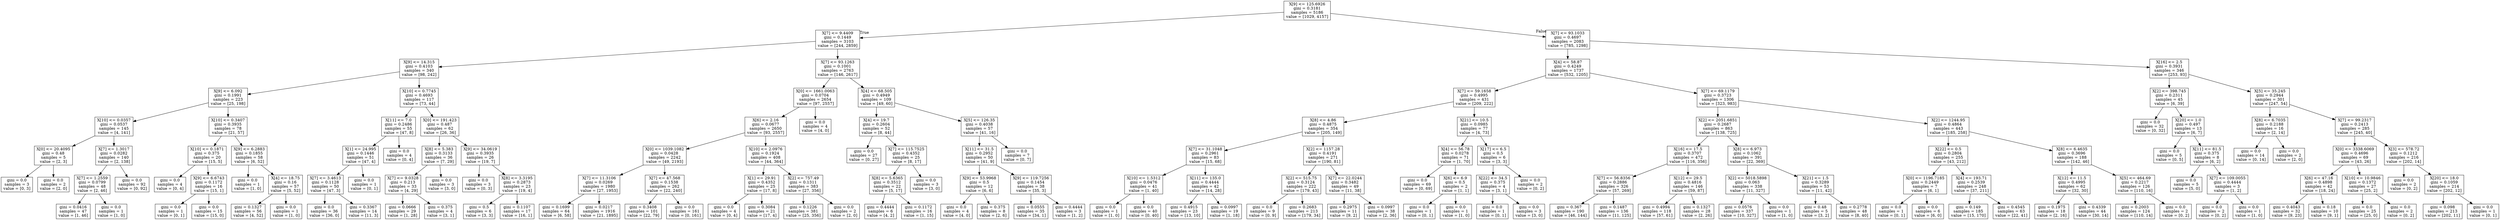 digraph Tree {
node [shape=box] ;
0 [label="X[9] <= 125.6926\ngini = 0.3181\nsamples = 5186\nvalue = [1029, 4157]"] ;
1 [label="X[7] <= 9.4409\ngini = 0.1449\nsamples = 3103\nvalue = [244, 2859]"] ;
0 -> 1 [labeldistance=2.5, labelangle=45, headlabel="True"] ;
2 [label="X[9] <= 14.315\ngini = 0.4103\nsamples = 340\nvalue = [98, 242]"] ;
1 -> 2 ;
3 [label="X[9] <= 6.092\ngini = 0.1991\nsamples = 223\nvalue = [25, 198]"] ;
2 -> 3 ;
4 [label="X[10] <= 0.0357\ngini = 0.0537\nsamples = 145\nvalue = [4, 141]"] ;
3 -> 4 ;
5 [label="X[0] <= 20.4095\ngini = 0.48\nsamples = 5\nvalue = [2, 3]"] ;
4 -> 5 ;
6 [label="gini = 0.0\nsamples = 3\nvalue = [0, 3]"] ;
5 -> 6 ;
7 [label="gini = 0.0\nsamples = 2\nvalue = [2, 0]"] ;
5 -> 7 ;
8 [label="X[7] <= 1.3017\ngini = 0.0282\nsamples = 140\nvalue = [2, 138]"] ;
4 -> 8 ;
9 [label="X[7] <= 1.2559\ngini = 0.0799\nsamples = 48\nvalue = [2, 46]"] ;
8 -> 9 ;
10 [label="gini = 0.0416\nsamples = 47\nvalue = [1, 46]"] ;
9 -> 10 ;
11 [label="gini = 0.0\nsamples = 1\nvalue = [1, 0]"] ;
9 -> 11 ;
12 [label="gini = 0.0\nsamples = 92\nvalue = [0, 92]"] ;
8 -> 12 ;
13 [label="X[10] <= 0.3407\ngini = 0.3935\nsamples = 78\nvalue = [21, 57]"] ;
3 -> 13 ;
14 [label="X[10] <= 0.1871\ngini = 0.375\nsamples = 20\nvalue = [15, 5]"] ;
13 -> 14 ;
15 [label="gini = 0.0\nsamples = 4\nvalue = [0, 4]"] ;
14 -> 15 ;
16 [label="X[9] <= 6.6743\ngini = 0.1172\nsamples = 16\nvalue = [15, 1]"] ;
14 -> 16 ;
17 [label="gini = 0.0\nsamples = 1\nvalue = [0, 1]"] ;
16 -> 17 ;
18 [label="gini = 0.0\nsamples = 15\nvalue = [15, 0]"] ;
16 -> 18 ;
19 [label="X[9] <= 6.2883\ngini = 0.1855\nsamples = 58\nvalue = [6, 52]"] ;
13 -> 19 ;
20 [label="gini = 0.0\nsamples = 1\nvalue = [1, 0]"] ;
19 -> 20 ;
21 [label="X[4] <= 18.75\ngini = 0.16\nsamples = 57\nvalue = [5, 52]"] ;
19 -> 21 ;
22 [label="gini = 0.1327\nsamples = 56\nvalue = [4, 52]"] ;
21 -> 22 ;
23 [label="gini = 0.0\nsamples = 1\nvalue = [1, 0]"] ;
21 -> 23 ;
24 [label="X[10] <= 0.7745\ngini = 0.4693\nsamples = 117\nvalue = [73, 44]"] ;
2 -> 24 ;
25 [label="X[11] <= 7.0\ngini = 0.2486\nsamples = 55\nvalue = [47, 8]"] ;
24 -> 25 ;
26 [label="X[1] <= 24.995\ngini = 0.1446\nsamples = 51\nvalue = [47, 4]"] ;
25 -> 26 ;
27 [label="X[7] <= 3.4613\ngini = 0.1128\nsamples = 50\nvalue = [47, 3]"] ;
26 -> 27 ;
28 [label="gini = 0.0\nsamples = 36\nvalue = [36, 0]"] ;
27 -> 28 ;
29 [label="gini = 0.3367\nsamples = 14\nvalue = [11, 3]"] ;
27 -> 29 ;
30 [label="gini = 0.0\nsamples = 1\nvalue = [0, 1]"] ;
26 -> 30 ;
31 [label="gini = 0.0\nsamples = 4\nvalue = [0, 4]"] ;
25 -> 31 ;
32 [label="X[0] <= 191.423\ngini = 0.487\nsamples = 62\nvalue = [26, 36]"] ;
24 -> 32 ;
33 [label="X[8] <= 5.383\ngini = 0.3133\nsamples = 36\nvalue = [7, 29]"] ;
32 -> 33 ;
34 [label="X[7] <= 9.0328\ngini = 0.213\nsamples = 33\nvalue = [4, 29]"] ;
33 -> 34 ;
35 [label="gini = 0.0666\nsamples = 29\nvalue = [1, 28]"] ;
34 -> 35 ;
36 [label="gini = 0.375\nsamples = 4\nvalue = [3, 1]"] ;
34 -> 36 ;
37 [label="gini = 0.0\nsamples = 3\nvalue = [3, 0]"] ;
33 -> 37 ;
38 [label="X[9] <= 34.0619\ngini = 0.3935\nsamples = 26\nvalue = [19, 7]"] ;
32 -> 38 ;
39 [label="gini = 0.0\nsamples = 3\nvalue = [0, 3]"] ;
38 -> 39 ;
40 [label="X[8] <= 3.3195\ngini = 0.2873\nsamples = 23\nvalue = [19, 4]"] ;
38 -> 40 ;
41 [label="gini = 0.5\nsamples = 6\nvalue = [3, 3]"] ;
40 -> 41 ;
42 [label="gini = 0.1107\nsamples = 17\nvalue = [16, 1]"] ;
40 -> 42 ;
43 [label="X[7] <= 93.1263\ngini = 0.1001\nsamples = 2763\nvalue = [146, 2617]"] ;
1 -> 43 ;
44 [label="X[0] <= 1661.0063\ngini = 0.0704\nsamples = 2654\nvalue = [97, 2557]"] ;
43 -> 44 ;
45 [label="X[6] <= 2.16\ngini = 0.0677\nsamples = 2650\nvalue = [93, 2557]"] ;
44 -> 45 ;
46 [label="X[0] <= 1039.1082\ngini = 0.0428\nsamples = 2242\nvalue = [49, 2193]"] ;
45 -> 46 ;
47 [label="X[7] <= 11.3106\ngini = 0.0269\nsamples = 1980\nvalue = [27, 1953]"] ;
46 -> 47 ;
48 [label="gini = 0.1699\nsamples = 64\nvalue = [6, 58]"] ;
47 -> 48 ;
49 [label="gini = 0.0217\nsamples = 1916\nvalue = [21, 1895]"] ;
47 -> 49 ;
50 [label="X[7] <= 47.568\ngini = 0.1538\nsamples = 262\nvalue = [22, 240]"] ;
46 -> 50 ;
51 [label="gini = 0.3408\nsamples = 101\nvalue = [22, 79]"] ;
50 -> 51 ;
52 [label="gini = 0.0\nsamples = 161\nvalue = [0, 161]"] ;
50 -> 52 ;
53 [label="X[10] <= 2.0976\ngini = 0.1924\nsamples = 408\nvalue = [44, 364]"] ;
45 -> 53 ;
54 [label="X[1] <= 29.91\ngini = 0.4352\nsamples = 25\nvalue = [17, 8]"] ;
53 -> 54 ;
55 [label="gini = 0.0\nsamples = 4\nvalue = [0, 4]"] ;
54 -> 55 ;
56 [label="gini = 0.3084\nsamples = 21\nvalue = [17, 4]"] ;
54 -> 56 ;
57 [label="X[2] <= 757.49\ngini = 0.1311\nsamples = 383\nvalue = [27, 356]"] ;
53 -> 57 ;
58 [label="gini = 0.1226\nsamples = 381\nvalue = [25, 356]"] ;
57 -> 58 ;
59 [label="gini = 0.0\nsamples = 2\nvalue = [2, 0]"] ;
57 -> 59 ;
60 [label="gini = 0.0\nsamples = 4\nvalue = [4, 0]"] ;
44 -> 60 ;
61 [label="X[4] <= 68.505\ngini = 0.4949\nsamples = 109\nvalue = [49, 60]"] ;
43 -> 61 ;
62 [label="X[4] <= 19.7\ngini = 0.2604\nsamples = 52\nvalue = [8, 44]"] ;
61 -> 62 ;
63 [label="gini = 0.0\nsamples = 27\nvalue = [0, 27]"] ;
62 -> 63 ;
64 [label="X[7] <= 115.7525\ngini = 0.4352\nsamples = 25\nvalue = [8, 17]"] ;
62 -> 64 ;
65 [label="X[8] <= 5.6365\ngini = 0.3512\nsamples = 22\nvalue = [5, 17]"] ;
64 -> 65 ;
66 [label="gini = 0.4444\nsamples = 6\nvalue = [4, 2]"] ;
65 -> 66 ;
67 [label="gini = 0.1172\nsamples = 16\nvalue = [1, 15]"] ;
65 -> 67 ;
68 [label="gini = 0.0\nsamples = 3\nvalue = [3, 0]"] ;
64 -> 68 ;
69 [label="X[5] <= 126.35\ngini = 0.4038\nsamples = 57\nvalue = [41, 16]"] ;
61 -> 69 ;
70 [label="X[11] <= 31.5\ngini = 0.2952\nsamples = 50\nvalue = [41, 9]"] ;
69 -> 70 ;
71 [label="X[9] <= 53.9968\ngini = 0.5\nsamples = 12\nvalue = [6, 6]"] ;
70 -> 71 ;
72 [label="gini = 0.0\nsamples = 4\nvalue = [4, 0]"] ;
71 -> 72 ;
73 [label="gini = 0.375\nsamples = 8\nvalue = [2, 6]"] ;
71 -> 73 ;
74 [label="X[9] <= 119.7256\ngini = 0.1454\nsamples = 38\nvalue = [35, 3]"] ;
70 -> 74 ;
75 [label="gini = 0.0555\nsamples = 35\nvalue = [34, 1]"] ;
74 -> 75 ;
76 [label="gini = 0.4444\nsamples = 3\nvalue = [1, 2]"] ;
74 -> 76 ;
77 [label="gini = 0.0\nsamples = 7\nvalue = [0, 7]"] ;
69 -> 77 ;
78 [label="X[7] <= 93.1033\ngini = 0.4697\nsamples = 2083\nvalue = [785, 1298]"] ;
0 -> 78 [labeldistance=2.5, labelangle=-45, headlabel="False"] ;
79 [label="X[4] <= 58.87\ngini = 0.4249\nsamples = 1737\nvalue = [532, 1205]"] ;
78 -> 79 ;
80 [label="X[7] <= 59.1658\ngini = 0.4995\nsamples = 431\nvalue = [209, 222]"] ;
79 -> 80 ;
81 [label="X[8] <= 4.86\ngini = 0.4875\nsamples = 354\nvalue = [205, 149]"] ;
80 -> 81 ;
82 [label="X[7] <= 31.1048\ngini = 0.2961\nsamples = 83\nvalue = [15, 68]"] ;
81 -> 82 ;
83 [label="X[10] <= 1.5312\ngini = 0.0476\nsamples = 41\nvalue = [1, 40]"] ;
82 -> 83 ;
84 [label="gini = 0.0\nsamples = 1\nvalue = [1, 0]"] ;
83 -> 84 ;
85 [label="gini = 0.0\nsamples = 40\nvalue = [0, 40]"] ;
83 -> 85 ;
86 [label="X[11] <= 135.0\ngini = 0.4444\nsamples = 42\nvalue = [14, 28]"] ;
82 -> 86 ;
87 [label="gini = 0.4915\nsamples = 23\nvalue = [13, 10]"] ;
86 -> 87 ;
88 [label="gini = 0.0997\nsamples = 19\nvalue = [1, 18]"] ;
86 -> 88 ;
89 [label="X[2] <= 1157.28\ngini = 0.4191\nsamples = 271\nvalue = [190, 81]"] ;
81 -> 89 ;
90 [label="X[2] <= 515.75\ngini = 0.3124\nsamples = 222\nvalue = [179, 43]"] ;
89 -> 90 ;
91 [label="gini = 0.0\nsamples = 9\nvalue = [0, 9]"] ;
90 -> 91 ;
92 [label="gini = 0.2683\nsamples = 213\nvalue = [179, 34]"] ;
90 -> 92 ;
93 [label="X[7] <= 22.0244\ngini = 0.3482\nsamples = 49\nvalue = [11, 38]"] ;
89 -> 93 ;
94 [label="gini = 0.2975\nsamples = 11\nvalue = [9, 2]"] ;
93 -> 94 ;
95 [label="gini = 0.0997\nsamples = 38\nvalue = [2, 36]"] ;
93 -> 95 ;
96 [label="X[21] <= 10.5\ngini = 0.0985\nsamples = 77\nvalue = [4, 73]"] ;
80 -> 96 ;
97 [label="X[4] <= 56.78\ngini = 0.0278\nsamples = 71\nvalue = [1, 70]"] ;
96 -> 97 ;
98 [label="gini = 0.0\nsamples = 69\nvalue = [0, 69]"] ;
97 -> 98 ;
99 [label="X[6] <= 6.9\ngini = 0.5\nsamples = 2\nvalue = [1, 1]"] ;
97 -> 99 ;
100 [label="gini = 0.0\nsamples = 1\nvalue = [0, 1]"] ;
99 -> 100 ;
101 [label="gini = 0.0\nsamples = 1\nvalue = [1, 0]"] ;
99 -> 101 ;
102 [label="X[17] <= 6.5\ngini = 0.5\nsamples = 6\nvalue = [3, 3]"] ;
96 -> 102 ;
103 [label="X[22] <= 34.5\ngini = 0.375\nsamples = 4\nvalue = [3, 1]"] ;
102 -> 103 ;
104 [label="gini = 0.0\nsamples = 1\nvalue = [0, 1]"] ;
103 -> 104 ;
105 [label="gini = 0.0\nsamples = 3\nvalue = [3, 0]"] ;
103 -> 105 ;
106 [label="gini = 0.0\nsamples = 2\nvalue = [0, 2]"] ;
102 -> 106 ;
107 [label="X[7] <= 69.1179\ngini = 0.3723\nsamples = 1306\nvalue = [323, 983]"] ;
79 -> 107 ;
108 [label="X[2] <= 2051.6851\ngini = 0.2687\nsamples = 863\nvalue = [138, 725]"] ;
107 -> 108 ;
109 [label="X[16] <= 17.5\ngini = 0.3707\nsamples = 472\nvalue = [116, 356]"] ;
108 -> 109 ;
110 [label="X[7] <= 56.8356\ngini = 0.2886\nsamples = 326\nvalue = [57, 269]"] ;
109 -> 110 ;
111 [label="gini = 0.367\nsamples = 190\nvalue = [46, 144]"] ;
110 -> 111 ;
112 [label="gini = 0.1487\nsamples = 136\nvalue = [11, 125]"] ;
110 -> 112 ;
113 [label="X[12] <= 29.5\ngini = 0.4816\nsamples = 146\nvalue = [59, 87]"] ;
109 -> 113 ;
114 [label="gini = 0.4994\nsamples = 118\nvalue = [57, 61]"] ;
113 -> 114 ;
115 [label="gini = 0.1327\nsamples = 28\nvalue = [2, 26]"] ;
113 -> 115 ;
116 [label="X[8] <= 6.973\ngini = 0.1062\nsamples = 391\nvalue = [22, 369]"] ;
108 -> 116 ;
117 [label="X[2] <= 5018.5898\ngini = 0.063\nsamples = 338\nvalue = [11, 327]"] ;
116 -> 117 ;
118 [label="gini = 0.0576\nsamples = 337\nvalue = [10, 327]"] ;
117 -> 118 ;
119 [label="gini = 0.0\nsamples = 1\nvalue = [1, 0]"] ;
117 -> 119 ;
120 [label="X[21] <= 1.5\ngini = 0.3289\nsamples = 53\nvalue = [11, 42]"] ;
116 -> 120 ;
121 [label="gini = 0.48\nsamples = 5\nvalue = [3, 2]"] ;
120 -> 121 ;
122 [label="gini = 0.2778\nsamples = 48\nvalue = [8, 40]"] ;
120 -> 122 ;
123 [label="X[2] <= 1244.95\ngini = 0.4864\nsamples = 443\nvalue = [185, 258]"] ;
107 -> 123 ;
124 [label="X[22] <= 0.5\ngini = 0.2804\nsamples = 255\nvalue = [43, 212]"] ;
123 -> 124 ;
125 [label="X[0] <= 1196.7185\ngini = 0.2449\nsamples = 7\nvalue = [6, 1]"] ;
124 -> 125 ;
126 [label="gini = 0.0\nsamples = 1\nvalue = [0, 1]"] ;
125 -> 126 ;
127 [label="gini = 0.0\nsamples = 6\nvalue = [6, 0]"] ;
125 -> 127 ;
128 [label="X[4] <= 193.71\ngini = 0.2539\nsamples = 248\nvalue = [37, 211]"] ;
124 -> 128 ;
129 [label="gini = 0.149\nsamples = 185\nvalue = [15, 170]"] ;
128 -> 129 ;
130 [label="gini = 0.4545\nsamples = 63\nvalue = [22, 41]"] ;
128 -> 130 ;
131 [label="X[8] <= 6.4635\ngini = 0.3696\nsamples = 188\nvalue = [142, 46]"] ;
123 -> 131 ;
132 [label="X[12] <= 11.5\ngini = 0.4995\nsamples = 62\nvalue = [32, 30]"] ;
131 -> 132 ;
133 [label="gini = 0.1975\nsamples = 18\nvalue = [2, 16]"] ;
132 -> 133 ;
134 [label="gini = 0.4339\nsamples = 44\nvalue = [30, 14]"] ;
132 -> 134 ;
135 [label="X[5] <= 464.69\ngini = 0.2217\nsamples = 126\nvalue = [110, 16]"] ;
131 -> 135 ;
136 [label="gini = 0.2003\nsamples = 124\nvalue = [110, 14]"] ;
135 -> 136 ;
137 [label="gini = 0.0\nsamples = 2\nvalue = [0, 2]"] ;
135 -> 137 ;
138 [label="X[16] <= 2.5\ngini = 0.3931\nsamples = 346\nvalue = [253, 93]"] ;
78 -> 138 ;
139 [label="X[2] <= 398.745\ngini = 0.2311\nsamples = 45\nvalue = [6, 39]"] ;
138 -> 139 ;
140 [label="gini = 0.0\nsamples = 32\nvalue = [0, 32]"] ;
139 -> 140 ;
141 [label="X[20] <= 1.0\ngini = 0.497\nsamples = 13\nvalue = [6, 7]"] ;
139 -> 141 ;
142 [label="gini = 0.0\nsamples = 5\nvalue = [0, 5]"] ;
141 -> 142 ;
143 [label="X[11] <= 81.5\ngini = 0.375\nsamples = 8\nvalue = [6, 2]"] ;
141 -> 143 ;
144 [label="gini = 0.0\nsamples = 5\nvalue = [5, 0]"] ;
143 -> 144 ;
145 [label="X[7] <= 109.0055\ngini = 0.4444\nsamples = 3\nvalue = [1, 2]"] ;
143 -> 145 ;
146 [label="gini = 0.0\nsamples = 2\nvalue = [0, 2]"] ;
145 -> 146 ;
147 [label="gini = 0.0\nsamples = 1\nvalue = [1, 0]"] ;
145 -> 147 ;
148 [label="X[5] <= 35.245\ngini = 0.2944\nsamples = 301\nvalue = [247, 54]"] ;
138 -> 148 ;
149 [label="X[8] <= 6.7035\ngini = 0.2188\nsamples = 16\nvalue = [2, 14]"] ;
148 -> 149 ;
150 [label="gini = 0.0\nsamples = 14\nvalue = [0, 14]"] ;
149 -> 150 ;
151 [label="gini = 0.0\nsamples = 2\nvalue = [2, 0]"] ;
149 -> 151 ;
152 [label="X[7] <= 99.2317\ngini = 0.2413\nsamples = 285\nvalue = [245, 40]"] ;
148 -> 152 ;
153 [label="X[0] <= 3338.6069\ngini = 0.4696\nsamples = 69\nvalue = [43, 26]"] ;
152 -> 153 ;
154 [label="X[6] <= 47.16\ngini = 0.4898\nsamples = 42\nvalue = [18, 24]"] ;
153 -> 154 ;
155 [label="gini = 0.4043\nsamples = 32\nvalue = [9, 23]"] ;
154 -> 155 ;
156 [label="gini = 0.18\nsamples = 10\nvalue = [9, 1]"] ;
154 -> 156 ;
157 [label="X[10] <= 10.9846\ngini = 0.1372\nsamples = 27\nvalue = [25, 2]"] ;
153 -> 157 ;
158 [label="gini = 0.0\nsamples = 25\nvalue = [25, 0]"] ;
157 -> 158 ;
159 [label="gini = 0.0\nsamples = 2\nvalue = [0, 2]"] ;
157 -> 159 ;
160 [label="X[3] <= 578.72\ngini = 0.1212\nsamples = 216\nvalue = [202, 14]"] ;
152 -> 160 ;
161 [label="gini = 0.0\nsamples = 2\nvalue = [0, 2]"] ;
160 -> 161 ;
162 [label="X[20] <= 18.0\ngini = 0.1059\nsamples = 214\nvalue = [202, 12]"] ;
160 -> 162 ;
163 [label="gini = 0.098\nsamples = 213\nvalue = [202, 11]"] ;
162 -> 163 ;
164 [label="gini = 0.0\nsamples = 1\nvalue = [0, 1]"] ;
162 -> 164 ;
}